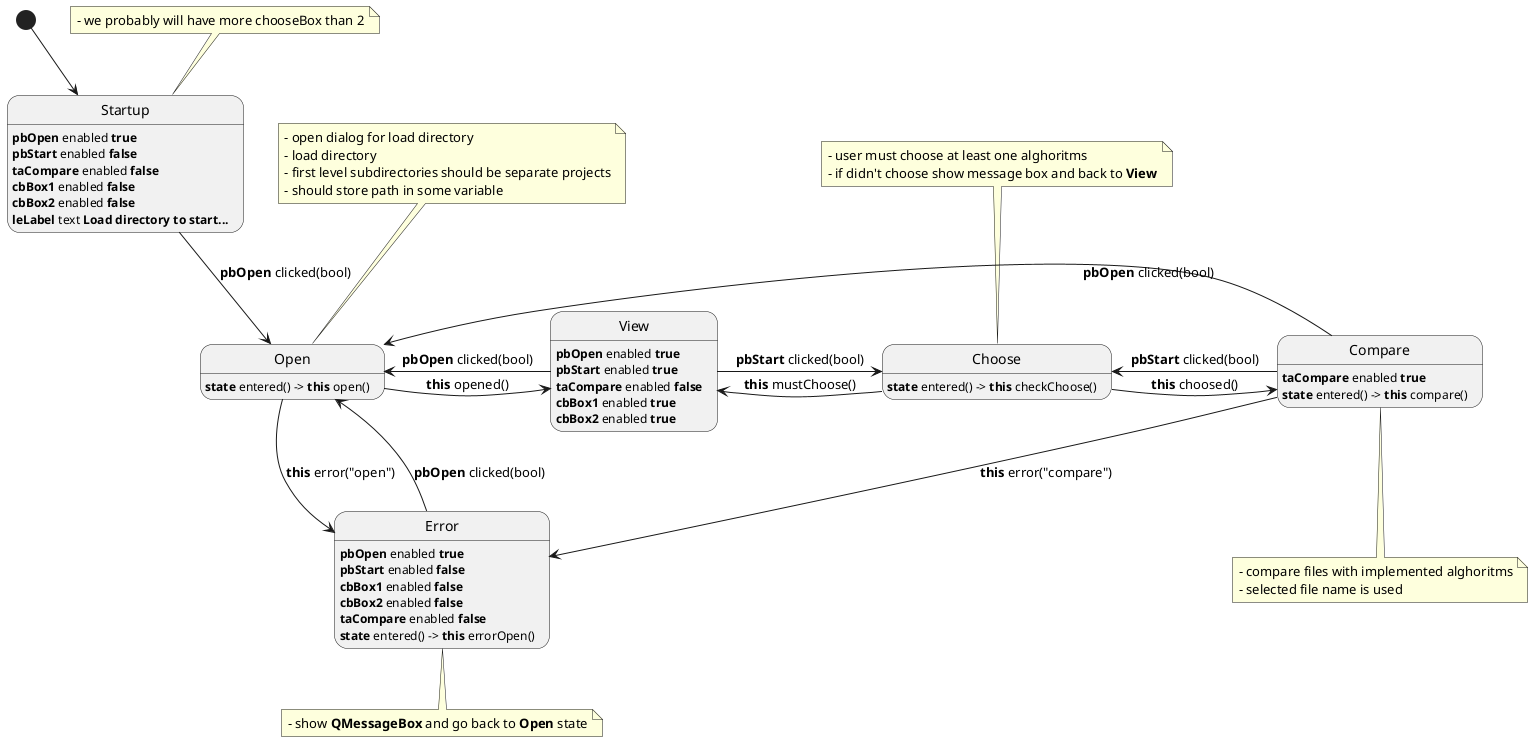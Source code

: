 @startuml

    [*] -down-> Startup
    Startup -down-> Open : <b>pbOpen</b> clicked(bool)
    Error -up-> Open : <b>pbOpen</b> clicked(bool)
    Open -right-> View : <b>this</b> opened()
    Open -down-> Error : <b>this</b> error("open")
    View -left-> Open : <b>pbOpen</b> clicked(bool)
    View -right-> Choose : <b>pbStart</b> clicked(bool)
    Compare -left-> Choose : <b>pbStart</b> clicked(bool)
    Compare -left-> Open : <b>pbOpen</b> clicked(bool)
    Choose -left-> View : <b>this</b> mustChoose()
    Choose -right-> Compare : <b>this</b> choosed()
    Compare -down-> Error : <b>this</b> error("compare")

    note top of Startup
    - we probably will have more chooseBox than 2
    end note

    note top of Open 
    - open dialog for load directory
    - load directory
    - first level subdirectories should be separate projects
    - should store path in some variable
    end note

    note top of Choose 
    - user must choose at least one alghoritms
    - if didn't choose show message box and back to <b>View</b>
    end note

    note bottom of Compare
    - compare files with implemented alghoritms
    - selected file name is used
    end note

    note bottom of Error
    - show <b>QMessageBox</b> and go back to <b>Open</b> state
    end note


    Startup: <b>pbOpen</b> enabled <b>true</b>
    Startup: <b>pbStart</b> enabled <b>false</b>
    Startup: <b>taCompare</b> enabled <b>false</b>
    Startup: <b>cbBox1</b> enabled <b>false</b>
    Startup: <b>cbBox2</b> enabled <b>false</b>
    Startup: <b>leLabel</b> text <b>Load directory to start...</b>
   

    Open: <b>state</b> entered() -> <b>this</b> open()

    View: <b>pbOpen</b> enabled <b>true</b>
    View: <b>pbStart</b> enabled <b>true</b>
    View: <b>taCompare</b> enabled <b>false</b>
    View: <b>cbBox1</b> enabled <b>true</b>
    View: <b>cbBox2</b> enabled <b>true</b>
    

    Compare: <b>taCompare</b> enabled <b>true</b>
    Compare: <b>state</b> entered() -> <b>this</b> compare()

    Choose: <b>state</b> entered() -> <b>this</b> checkChoose()

    Error: <b>pbOpen</b> enabled <b>true</b>
    Error: <b>pbStart</b> enabled <b>false</b>
    Error: <b>cbBox1</b> enabled <b>false</b>
    Error: <b>cbBox2</b> enabled <b>false</b>
    Error: <b>taCompare</b> enabled <b>false</b>
    Error: <b>state</b> entered() -> <b>this</b> errorOpen()
       

@enduml